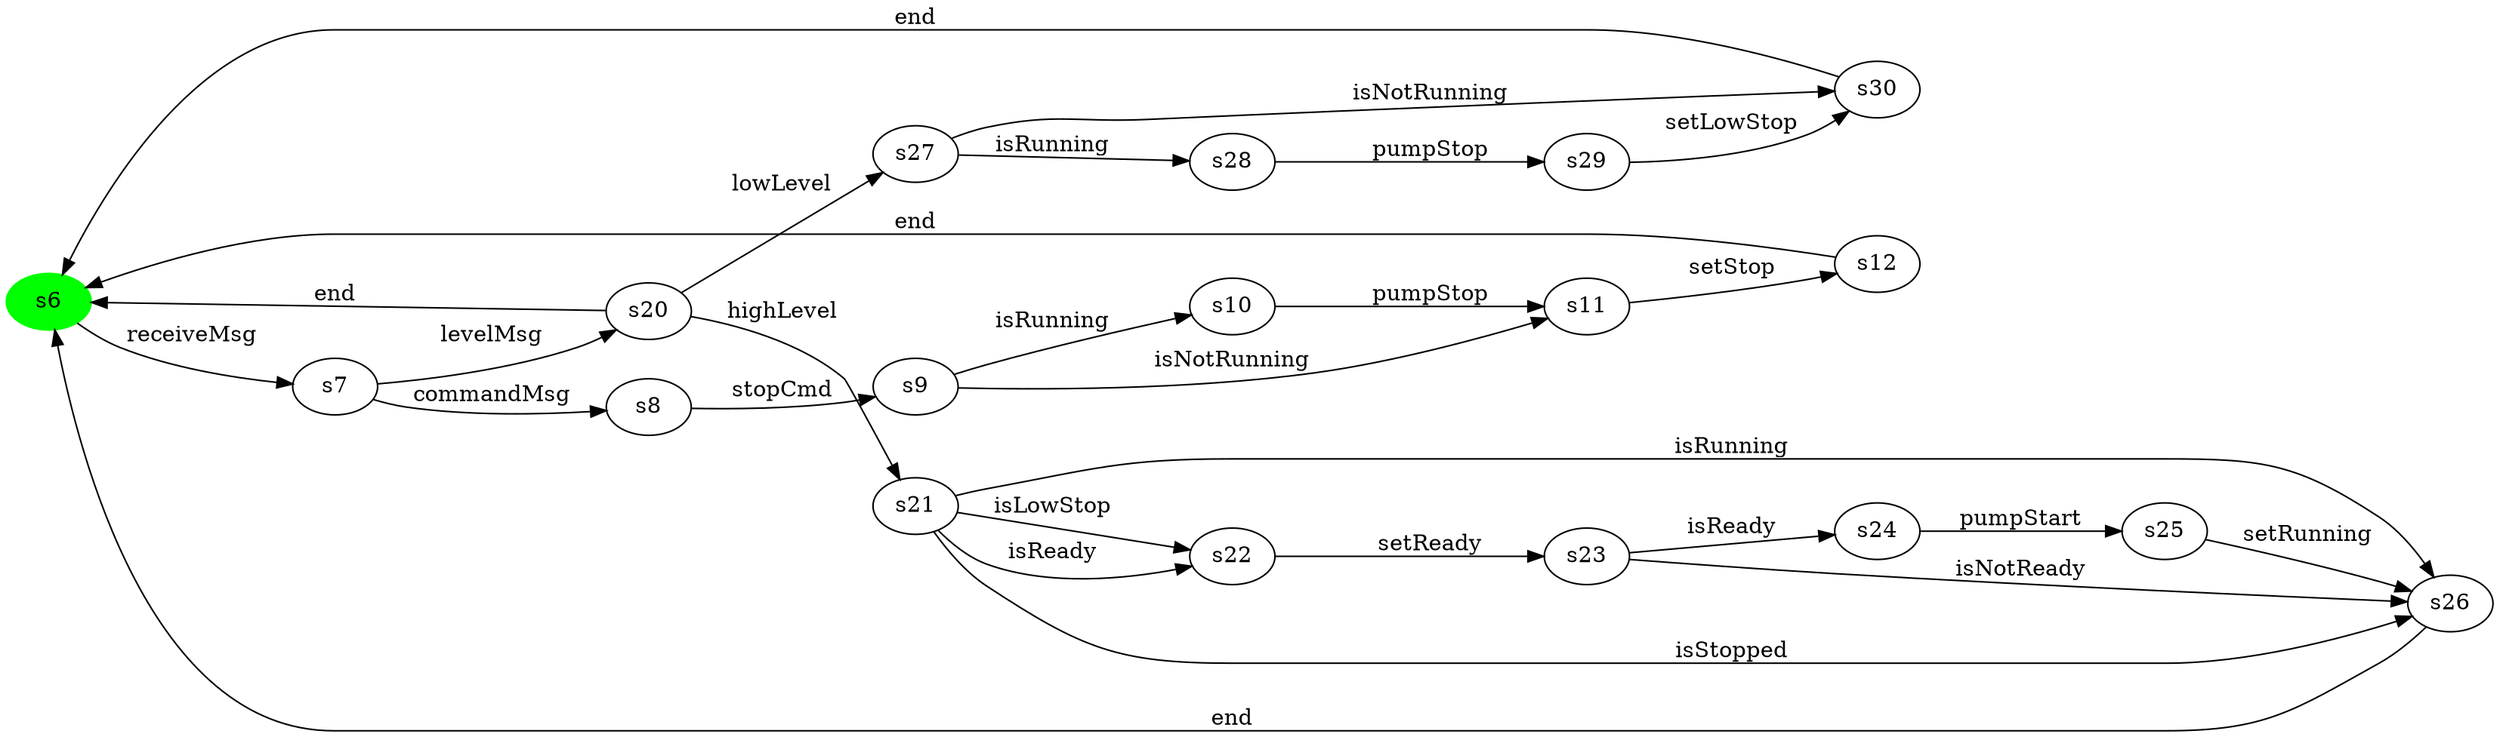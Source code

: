 digraph G {
rankdir=LR;
state0[ label = "s6", style=filled, color=green ];
state0 -> state1 [ label=" receiveMsg " ];
state1 [ label = "s7" ];
state1 -> state2 [ label=" levelMsg " ];
state1 -> state3 [ label=" commandMsg " ];
state3 [ label = "s8" ];
state3 -> state4 [ label=" stopCmd " ];
state4 [ label = "s9" ];
state4 -> state5 [ label=" isRunning " ];
state4 -> state6 [ label=" isNotRunning " ];
state2 [ label = "s20" ];
state2 -> state7 [ label=" lowLevel " ];
state2 -> state8 [ label=" highLevel " ];
state2 -> state0 [ label=" end " ];
state9 [ label = "s30" ];
state9 -> state0 [ label=" end " ];
state6 [ label = "s11" ];
state6 -> state10 [ label=" setStop " ];
state11 [ label = "s22" ];
state11 -> state12 [ label=" setReady " ];
state5 [ label = "s10" ];
state5 -> state6 [ label=" pumpStop " ];
state8 [ label = "s21" ];
state8 -> state13 [ label=" isStopped " ];
state8 -> state13 [ label=" isRunning " ];
state8 -> state11 [ label=" isReady " ];
state8 -> state11 [ label=" isLowStop " ];
state14 [ label = "s24" ];
state14 -> state15 [ label=" pumpStart " ];
state10 [ label = "s12" ];
state10 -> state0 [ label=" end " ];
state12 [ label = "s23" ];
state12 -> state13 [ label=" isNotReady " ];
state12 -> state14 [ label=" isReady " ];
state13 [ label = "s26" ];
state13 -> state0 [ label=" end " ];
state15 [ label = "s25" ];
state15 -> state13 [ label=" setRunning " ];
state16 [ label = "s28" ];
state16 -> state17 [ label=" pumpStop " ];
state7 [ label = "s27" ];
state7 -> state16 [ label=" isRunning " ];
state7 -> state9 [ label=" isNotRunning " ];
state17 [ label = "s29" ];
state17 -> state9 [ label=" setLowStop " ];
}
